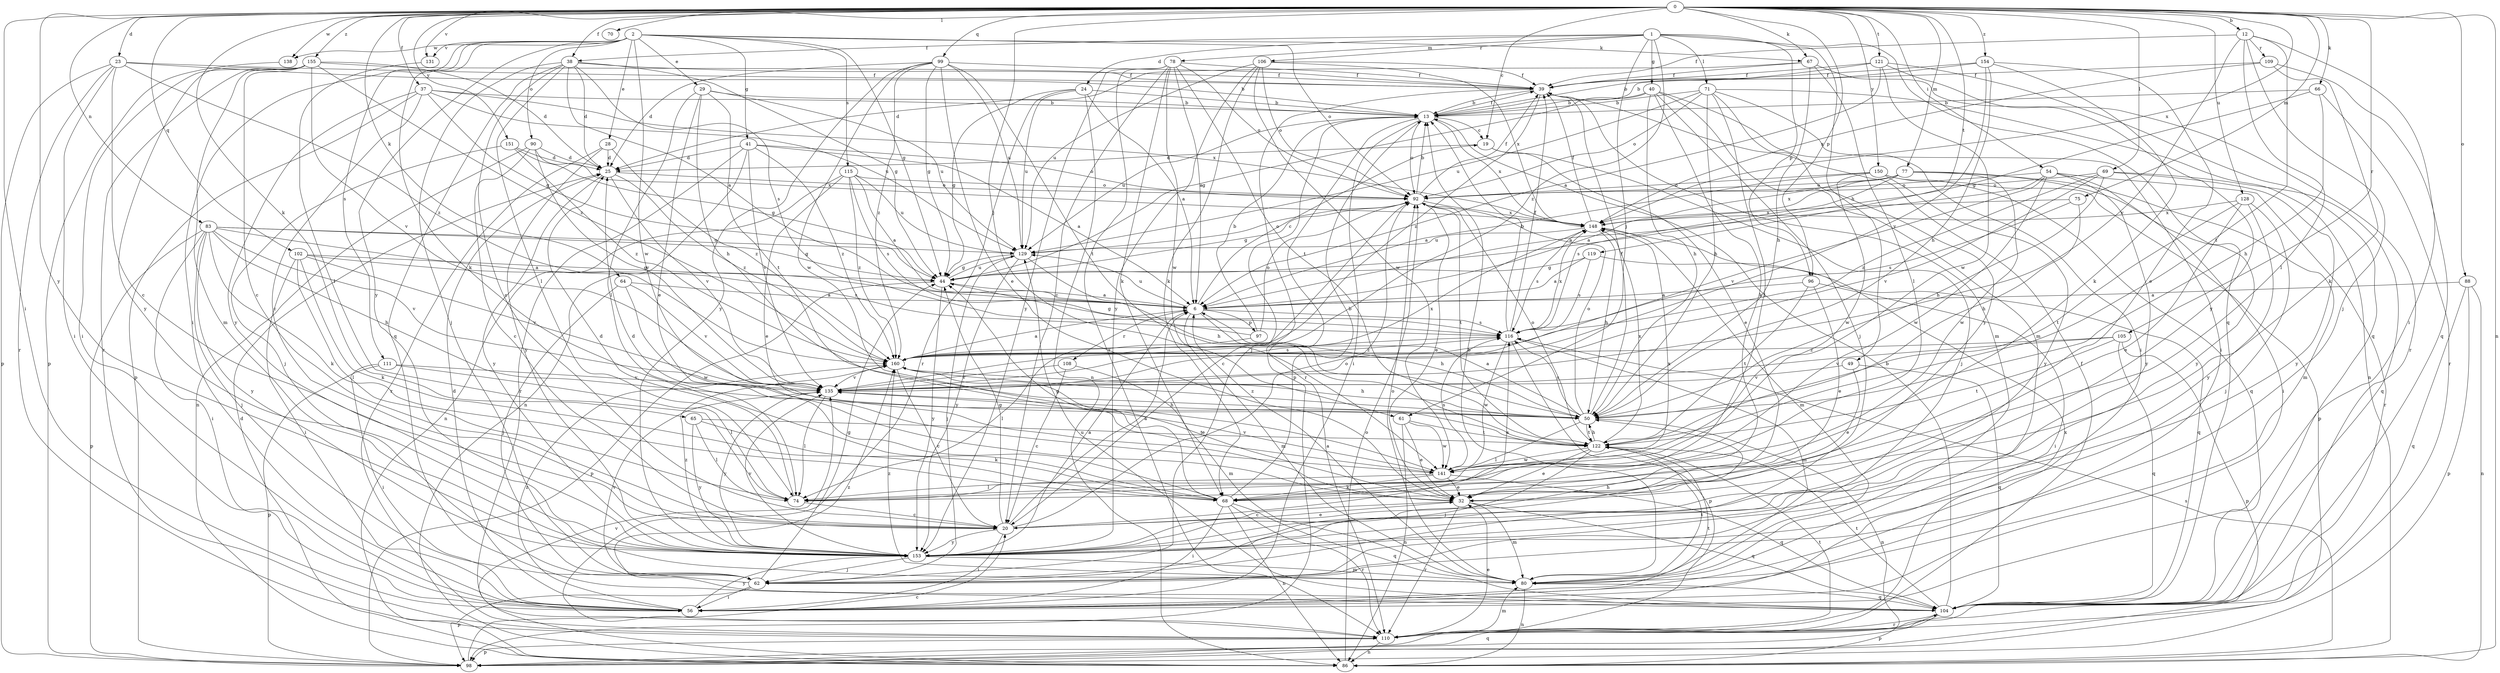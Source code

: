 strict digraph  {
0;
1;
2;
6;
12;
13;
19;
20;
23;
24;
25;
28;
29;
32;
37;
38;
39;
40;
41;
44;
49;
50;
54;
56;
61;
62;
64;
65;
66;
67;
68;
69;
70;
71;
74;
75;
77;
78;
80;
83;
86;
88;
90;
92;
96;
97;
98;
99;
102;
104;
105;
106;
108;
109;
110;
111;
115;
116;
119;
121;
122;
128;
129;
131;
135;
138;
141;
148;
150;
151;
153;
154;
155;
160;
0 -> 12  [label=b];
0 -> 19  [label=c];
0 -> 23  [label=d];
0 -> 37  [label=f];
0 -> 38  [label=f];
0 -> 54  [label=i];
0 -> 56  [label=i];
0 -> 61  [label=j];
0 -> 64  [label=k];
0 -> 65  [label=k];
0 -> 66  [label=k];
0 -> 67  [label=k];
0 -> 69  [label=l];
0 -> 70  [label=l];
0 -> 75  [label=m];
0 -> 77  [label=m];
0 -> 83  [label=n];
0 -> 86  [label=n];
0 -> 88  [label=o];
0 -> 96  [label=p];
0 -> 99  [label=q];
0 -> 102  [label=q];
0 -> 105  [label=r];
0 -> 119  [label=t];
0 -> 121  [label=t];
0 -> 128  [label=u];
0 -> 131  [label=v];
0 -> 138  [label=w];
0 -> 148  [label=x];
0 -> 150  [label=y];
0 -> 151  [label=y];
0 -> 153  [label=y];
0 -> 154  [label=z];
0 -> 155  [label=z];
1 -> 24  [label=d];
1 -> 38  [label=f];
1 -> 40  [label=g];
1 -> 49  [label=h];
1 -> 61  [label=j];
1 -> 71  [label=l];
1 -> 78  [label=m];
1 -> 96  [label=p];
1 -> 104  [label=q];
1 -> 106  [label=r];
1 -> 160  [label=z];
2 -> 28  [label=e];
2 -> 29  [label=e];
2 -> 41  [label=g];
2 -> 44  [label=g];
2 -> 56  [label=i];
2 -> 67  [label=k];
2 -> 68  [label=k];
2 -> 90  [label=o];
2 -> 92  [label=o];
2 -> 111  [label=s];
2 -> 115  [label=s];
2 -> 131  [label=v];
2 -> 138  [label=w];
2 -> 141  [label=w];
2 -> 153  [label=y];
6 -> 19  [label=c];
6 -> 50  [label=h];
6 -> 80  [label=m];
6 -> 97  [label=p];
6 -> 108  [label=r];
6 -> 116  [label=s];
6 -> 129  [label=u];
12 -> 39  [label=f];
12 -> 56  [label=i];
12 -> 62  [label=j];
12 -> 74  [label=l];
12 -> 109  [label=r];
12 -> 122  [label=t];
12 -> 135  [label=v];
13 -> 19  [label=c];
13 -> 39  [label=f];
13 -> 56  [label=i];
13 -> 62  [label=j];
13 -> 92  [label=o];
13 -> 110  [label=r];
13 -> 129  [label=u];
13 -> 148  [label=x];
19 -> 25  [label=d];
19 -> 32  [label=e];
19 -> 62  [label=j];
20 -> 6  [label=a];
20 -> 32  [label=e];
20 -> 44  [label=g];
20 -> 56  [label=i];
20 -> 92  [label=o];
20 -> 116  [label=s];
20 -> 153  [label=y];
23 -> 13  [label=b];
23 -> 20  [label=c];
23 -> 39  [label=f];
23 -> 56  [label=i];
23 -> 98  [label=p];
23 -> 110  [label=r];
23 -> 160  [label=z];
24 -> 6  [label=a];
24 -> 13  [label=b];
24 -> 44  [label=g];
24 -> 86  [label=n];
24 -> 110  [label=r];
24 -> 129  [label=u];
25 -> 92  [label=o];
25 -> 135  [label=v];
25 -> 153  [label=y];
25 -> 160  [label=z];
28 -> 25  [label=d];
28 -> 110  [label=r];
28 -> 153  [label=y];
28 -> 160  [label=z];
29 -> 13  [label=b];
29 -> 32  [label=e];
29 -> 50  [label=h];
29 -> 74  [label=l];
29 -> 122  [label=t];
29 -> 129  [label=u];
32 -> 20  [label=c];
32 -> 80  [label=m];
32 -> 104  [label=q];
32 -> 110  [label=r];
37 -> 13  [label=b];
37 -> 20  [label=c];
37 -> 44  [label=g];
37 -> 98  [label=p];
37 -> 129  [label=u];
37 -> 148  [label=x];
37 -> 153  [label=y];
38 -> 6  [label=a];
38 -> 20  [label=c];
38 -> 25  [label=d];
38 -> 39  [label=f];
38 -> 44  [label=g];
38 -> 62  [label=j];
38 -> 74  [label=l];
38 -> 104  [label=q];
38 -> 116  [label=s];
39 -> 13  [label=b];
39 -> 80  [label=m];
39 -> 98  [label=p];
39 -> 160  [label=z];
40 -> 13  [label=b];
40 -> 44  [label=g];
40 -> 50  [label=h];
40 -> 56  [label=i];
40 -> 62  [label=j];
40 -> 68  [label=k];
40 -> 80  [label=m];
41 -> 6  [label=a];
41 -> 25  [label=d];
41 -> 86  [label=n];
41 -> 92  [label=o];
41 -> 110  [label=r];
41 -> 135  [label=v];
41 -> 160  [label=z];
44 -> 6  [label=a];
44 -> 98  [label=p];
44 -> 129  [label=u];
44 -> 153  [label=y];
49 -> 32  [label=e];
49 -> 104  [label=q];
49 -> 135  [label=v];
50 -> 6  [label=a];
50 -> 39  [label=f];
50 -> 74  [label=l];
50 -> 86  [label=n];
50 -> 92  [label=o];
50 -> 116  [label=s];
50 -> 122  [label=t];
50 -> 160  [label=z];
54 -> 6  [label=a];
54 -> 56  [label=i];
54 -> 92  [label=o];
54 -> 110  [label=r];
54 -> 135  [label=v];
54 -> 141  [label=w];
54 -> 153  [label=y];
56 -> 25  [label=d];
56 -> 122  [label=t];
56 -> 153  [label=y];
56 -> 160  [label=z];
61 -> 32  [label=e];
61 -> 86  [label=n];
61 -> 122  [label=t];
61 -> 141  [label=w];
62 -> 44  [label=g];
62 -> 56  [label=i];
62 -> 98  [label=p];
62 -> 135  [label=v];
64 -> 6  [label=a];
64 -> 62  [label=j];
64 -> 135  [label=v];
64 -> 141  [label=w];
65 -> 68  [label=k];
65 -> 74  [label=l];
65 -> 122  [label=t];
65 -> 153  [label=y];
66 -> 13  [label=b];
66 -> 44  [label=g];
66 -> 50  [label=h];
66 -> 110  [label=r];
67 -> 25  [label=d];
67 -> 39  [label=f];
67 -> 50  [label=h];
67 -> 74  [label=l];
67 -> 110  [label=r];
68 -> 13  [label=b];
68 -> 25  [label=d];
68 -> 44  [label=g];
68 -> 56  [label=i];
68 -> 86  [label=n];
68 -> 104  [label=q];
68 -> 110  [label=r];
68 -> 148  [label=x];
69 -> 50  [label=h];
69 -> 92  [label=o];
69 -> 104  [label=q];
69 -> 135  [label=v];
69 -> 153  [label=y];
69 -> 160  [label=z];
71 -> 13  [label=b];
71 -> 50  [label=h];
71 -> 56  [label=i];
71 -> 74  [label=l];
71 -> 86  [label=n];
71 -> 92  [label=o];
71 -> 129  [label=u];
71 -> 153  [label=y];
74 -> 20  [label=c];
74 -> 25  [label=d];
75 -> 50  [label=h];
75 -> 116  [label=s];
75 -> 148  [label=x];
77 -> 6  [label=a];
77 -> 80  [label=m];
77 -> 92  [label=o];
77 -> 116  [label=s];
77 -> 141  [label=w];
77 -> 148  [label=x];
77 -> 153  [label=y];
78 -> 6  [label=a];
78 -> 20  [label=c];
78 -> 39  [label=f];
78 -> 68  [label=k];
78 -> 92  [label=o];
78 -> 110  [label=r];
78 -> 122  [label=t];
78 -> 141  [label=w];
78 -> 153  [label=y];
80 -> 6  [label=a];
80 -> 13  [label=b];
80 -> 86  [label=n];
80 -> 92  [label=o];
80 -> 104  [label=q];
80 -> 122  [label=t];
80 -> 160  [label=z];
83 -> 6  [label=a];
83 -> 44  [label=g];
83 -> 50  [label=h];
83 -> 56  [label=i];
83 -> 62  [label=j];
83 -> 68  [label=k];
83 -> 98  [label=p];
83 -> 129  [label=u];
83 -> 135  [label=v];
83 -> 153  [label=y];
86 -> 25  [label=d];
86 -> 92  [label=o];
86 -> 116  [label=s];
86 -> 135  [label=v];
88 -> 6  [label=a];
88 -> 86  [label=n];
88 -> 98  [label=p];
88 -> 104  [label=q];
90 -> 20  [label=c];
90 -> 25  [label=d];
90 -> 86  [label=n];
90 -> 135  [label=v];
90 -> 148  [label=x];
92 -> 13  [label=b];
92 -> 20  [label=c];
92 -> 32  [label=e];
92 -> 39  [label=f];
92 -> 44  [label=g];
92 -> 122  [label=t];
92 -> 148  [label=x];
96 -> 6  [label=a];
96 -> 32  [label=e];
96 -> 56  [label=i];
96 -> 122  [label=t];
97 -> 13  [label=b];
97 -> 44  [label=g];
97 -> 74  [label=l];
97 -> 92  [label=o];
98 -> 20  [label=c];
98 -> 104  [label=q];
99 -> 25  [label=d];
99 -> 32  [label=e];
99 -> 39  [label=f];
99 -> 44  [label=g];
99 -> 122  [label=t];
99 -> 129  [label=u];
99 -> 141  [label=w];
99 -> 153  [label=y];
99 -> 160  [label=z];
102 -> 44  [label=g];
102 -> 56  [label=i];
102 -> 68  [label=k];
102 -> 74  [label=l];
102 -> 116  [label=s];
102 -> 135  [label=v];
104 -> 13  [label=b];
104 -> 98  [label=p];
104 -> 110  [label=r];
104 -> 122  [label=t];
104 -> 129  [label=u];
104 -> 160  [label=z];
105 -> 98  [label=p];
105 -> 104  [label=q];
105 -> 122  [label=t];
105 -> 135  [label=v];
105 -> 160  [label=z];
106 -> 39  [label=f];
106 -> 68  [label=k];
106 -> 92  [label=o];
106 -> 129  [label=u];
106 -> 141  [label=w];
106 -> 148  [label=x];
106 -> 153  [label=y];
108 -> 20  [label=c];
108 -> 80  [label=m];
108 -> 135  [label=v];
109 -> 39  [label=f];
109 -> 68  [label=k];
109 -> 104  [label=q];
109 -> 148  [label=x];
110 -> 32  [label=e];
110 -> 39  [label=f];
110 -> 80  [label=m];
110 -> 86  [label=n];
110 -> 98  [label=p];
110 -> 122  [label=t];
110 -> 148  [label=x];
111 -> 56  [label=i];
111 -> 74  [label=l];
111 -> 98  [label=p];
111 -> 135  [label=v];
115 -> 6  [label=a];
115 -> 32  [label=e];
115 -> 86  [label=n];
115 -> 92  [label=o];
115 -> 116  [label=s];
115 -> 129  [label=u];
115 -> 160  [label=z];
116 -> 13  [label=b];
116 -> 39  [label=f];
116 -> 80  [label=m];
116 -> 98  [label=p];
116 -> 141  [label=w];
116 -> 148  [label=x];
116 -> 160  [label=z];
119 -> 6  [label=a];
119 -> 44  [label=g];
119 -> 104  [label=q];
119 -> 116  [label=s];
121 -> 6  [label=a];
121 -> 13  [label=b];
121 -> 39  [label=f];
121 -> 104  [label=q];
121 -> 141  [label=w];
121 -> 153  [label=y];
122 -> 32  [label=e];
122 -> 50  [label=h];
122 -> 62  [label=j];
122 -> 92  [label=o];
122 -> 141  [label=w];
122 -> 148  [label=x];
128 -> 32  [label=e];
128 -> 62  [label=j];
128 -> 122  [label=t];
128 -> 148  [label=x];
128 -> 153  [label=y];
129 -> 44  [label=g];
129 -> 50  [label=h];
129 -> 62  [label=j];
129 -> 92  [label=o];
129 -> 153  [label=y];
131 -> 74  [label=l];
135 -> 50  [label=h];
135 -> 74  [label=l];
135 -> 148  [label=x];
135 -> 153  [label=y];
138 -> 98  [label=p];
141 -> 32  [label=e];
141 -> 68  [label=k];
141 -> 74  [label=l];
141 -> 104  [label=q];
141 -> 116  [label=s];
141 -> 135  [label=v];
148 -> 39  [label=f];
148 -> 50  [label=h];
148 -> 80  [label=m];
148 -> 116  [label=s];
148 -> 129  [label=u];
150 -> 6  [label=a];
150 -> 92  [label=o];
150 -> 98  [label=p];
150 -> 104  [label=q];
150 -> 141  [label=w];
150 -> 153  [label=y];
151 -> 25  [label=d];
151 -> 44  [label=g];
151 -> 62  [label=j];
151 -> 160  [label=z];
153 -> 6  [label=a];
153 -> 50  [label=h];
153 -> 62  [label=j];
153 -> 80  [label=m];
153 -> 135  [label=v];
153 -> 160  [label=z];
154 -> 13  [label=b];
154 -> 32  [label=e];
154 -> 39  [label=f];
154 -> 50  [label=h];
154 -> 68  [label=k];
154 -> 135  [label=v];
155 -> 20  [label=c];
155 -> 25  [label=d];
155 -> 39  [label=f];
155 -> 56  [label=i];
155 -> 80  [label=m];
155 -> 110  [label=r];
155 -> 135  [label=v];
155 -> 153  [label=y];
155 -> 160  [label=z];
160 -> 6  [label=a];
160 -> 20  [label=c];
160 -> 32  [label=e];
160 -> 50  [label=h];
160 -> 116  [label=s];
160 -> 135  [label=v];
}
